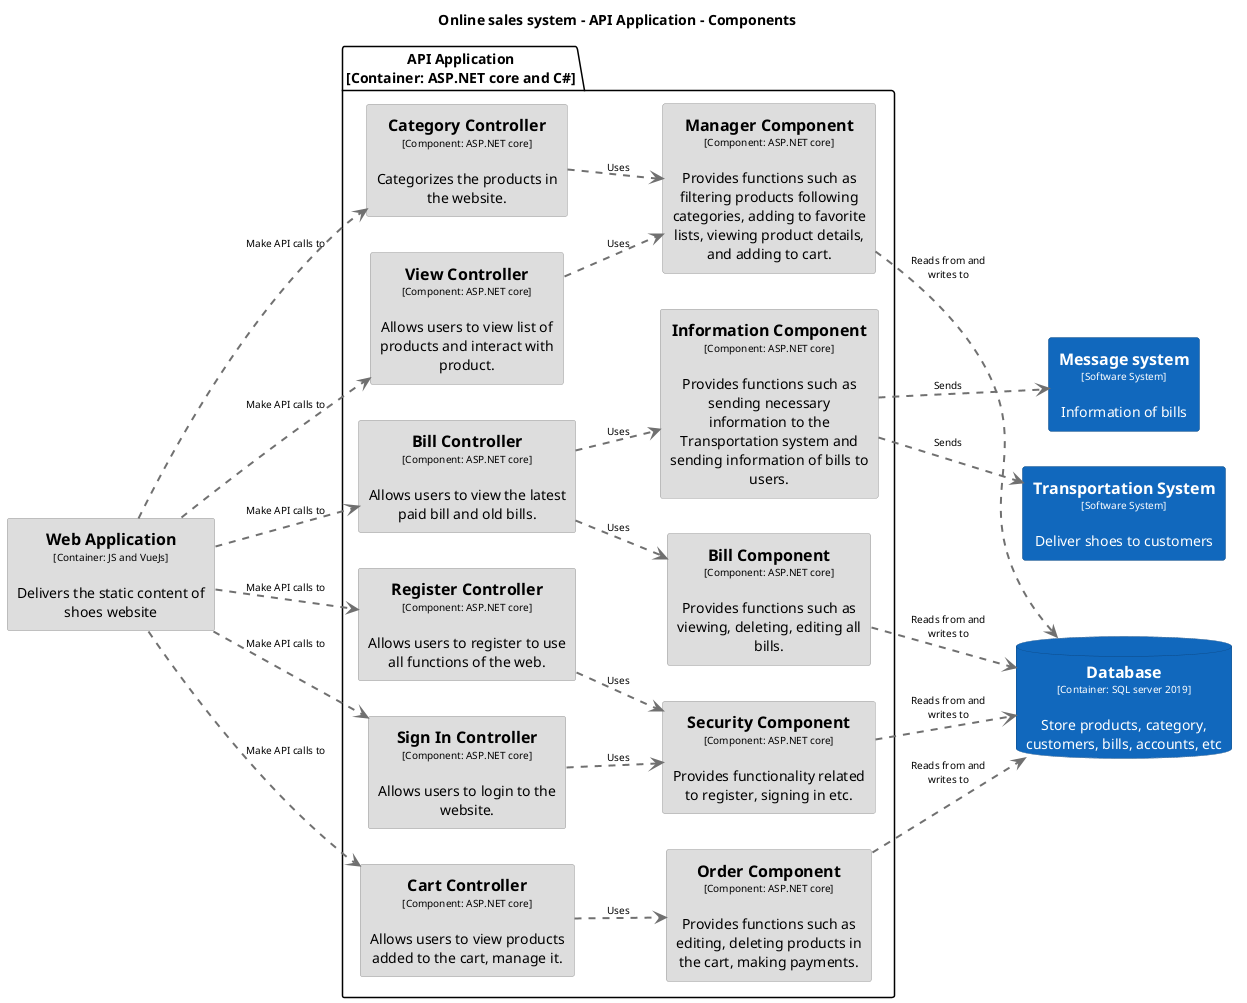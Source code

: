 @startuml(id=Onlinesalessystem-APIApplication-Component)
title Online sales system - API Application - Components

skinparam {
  shadowing false
  arrowFontSize 10
  defaultTextAlignment center
  wrapWidth 200
  maxMessageSize 100
}
hide stereotype
left to right direction
skinparam rectangle<<66>> {
  BackgroundColor #1168bd
  FontColor #ffffff
  BorderColor #0b4884
}
skinparam rectangle<<11>> {
  BackgroundColor #dddddd
  FontColor #000000
  BorderColor #9a9a9a
}
skinparam rectangle<<22>> {
  BackgroundColor #dddddd
  FontColor #000000
  BorderColor #9a9a9a
}
skinparam rectangle<<34>> {
  BackgroundColor #dddddd
  FontColor #000000
  BorderColor #9a9a9a
}
skinparam rectangle<<24>> {
  BackgroundColor #dddddd
  FontColor #000000
  BorderColor #9a9a9a
}
skinparam rectangle<<14>> {
  BackgroundColor #dddddd
  FontColor #000000
  BorderColor #9a9a9a
}
skinparam rectangle<<26>> {
  BackgroundColor #dddddd
  FontColor #000000
  BorderColor #9a9a9a
}
skinparam rectangle<<16>> {
  BackgroundColor #dddddd
  FontColor #000000
  BorderColor #9a9a9a
}
skinparam rectangle<<18>> {
  BackgroundColor #dddddd
  FontColor #000000
  BorderColor #9a9a9a
}
skinparam rectangle<<29>> {
  BackgroundColor #dddddd
  FontColor #000000
  BorderColor #9a9a9a
}
skinparam rectangle<<4>> {
  BackgroundColor #dddddd
  FontColor #000000
  BorderColor #9a9a9a
}
skinparam rectangle<<70>> {
  BackgroundColor #1168bd
  FontColor #ffffff
  BorderColor #0b4884
}
skinparam rectangle<<20>> {
  BackgroundColor #dddddd
  FontColor #000000
  BorderColor #9a9a9a
}
skinparam rectangle<<32>> {
  BackgroundColor #dddddd
  FontColor #000000
  BorderColor #9a9a9a
}
skinparam database<<54>> {
  BackgroundColor #1168bd
  FontColor #ffffff
  BorderColor #0b4884
}
database "==Database\n<size:10>[Container: SQL server 2019]</size>\n\nStore products, category, customers, bills, accounts, etc" <<54>> as 54
rectangle "==Message system\n<size:10>[Software System]</size>\n\nInformation of bills" <<70>> as 70
rectangle "==Transportation System\n<size:10>[Software System]</size>\n\nDeliver shoes to customers" <<66>> as 66
rectangle "==Web Application\n<size:10>[Container: JS and VueJs]</size>\n\nDelivers the static content of shoes website" <<4>> as 4
package "API Application\n[Container: ASP.NET core and C#]" {
  rectangle "==Bill Component\n<size:10>[Component: ASP.NET core]</size>\n\nProvides functions such as viewing, deleting, editing all bills." <<34>> as 34
  rectangle "==Bill Controller\n<size:10>[Component: ASP.NET core]</size>\n\nAllows users to view the latest paid bill and old bills." <<20>> as 20
  rectangle "==Cart Controller\n<size:10>[Component: ASP.NET core]</size>\n\nAllows users to view products added to the cart, manage it." <<16>> as 16
  rectangle "==Category Controller\n<size:10>[Component: ASP.NET core]</size>\n\nCategorizes the products in the website." <<22>> as 22
  rectangle "==Information Component\n<size:10>[Component: ASP.NET core]</size>\n\nProvides functions such as sending necessary information to the Transportation system and sending information of bills to users." <<24>> as 24
  rectangle "==Manager Component\n<size:10>[Component: ASP.NET core]</size>\n\nProvides functions such as filtering products following categories, adding to favorite lists, viewing product details, and adding to cart." <<29>> as 29
  rectangle "==Order Component\n<size:10>[Component: ASP.NET core]</size>\n\nProvides functions such as editing, deleting products in the cart, making payments." <<32>> as 32
  rectangle "==Register Controller\n<size:10>[Component: ASP.NET core]</size>\n\nAllows users to register to use all functions of the web." <<11>> as 11
  rectangle "==Security Component\n<size:10>[Component: ASP.NET core]</size>\n\nProvides functionality related to register, signing in etc." <<26>> as 26
  rectangle "==Sign In Controller\n<size:10>[Component: ASP.NET core]</size>\n\nAllows users to login to the website." <<14>> as 14
  rectangle "==View Controller\n<size:10>[Component: ASP.NET core]</size>\n\nAllows users to view list of products and interact with product." <<18>> as 18
}
34 .[#707070,thickness=2].> 54 : "Reads from and writes to"
20 .[#707070,thickness=2].> 34 : "Uses"
20 .[#707070,thickness=2].> 24 : "Uses"
16 .[#707070,thickness=2].> 32 : "Uses"
22 .[#707070,thickness=2].> 29 : "Uses"
24 .[#707070,thickness=2].> 70 : "Sends"
24 .[#707070,thickness=2].> 66 : "Sends"
29 .[#707070,thickness=2].> 54 : "Reads from and writes to"
32 .[#707070,thickness=2].> 54 : "Reads from and writes to"
11 .[#707070,thickness=2].> 26 : "Uses"
26 .[#707070,thickness=2].> 54 : "Reads from and writes to"
14 .[#707070,thickness=2].> 26 : "Uses"
18 .[#707070,thickness=2].> 29 : "Uses"
4 .[#707070,thickness=2].> 20 : "Make API calls to"
4 .[#707070,thickness=2].> 16 : "Make API calls to"
4 .[#707070,thickness=2].> 22 : "Make API calls to"
4 .[#707070,thickness=2].> 11 : "Make API calls to"
4 .[#707070,thickness=2].> 14 : "Make API calls to"
4 .[#707070,thickness=2].> 18 : "Make API calls to"
@enduml